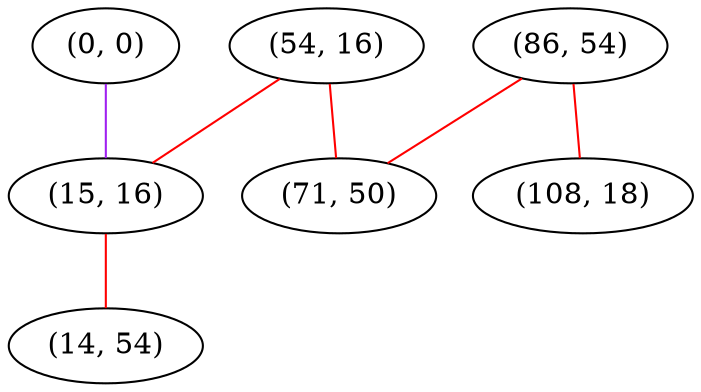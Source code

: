 graph "" {
"(0, 0)";
"(86, 54)";
"(54, 16)";
"(71, 50)";
"(108, 18)";
"(15, 16)";
"(14, 54)";
"(0, 0)" -- "(15, 16)"  [color=purple, key=0, weight=4];
"(86, 54)" -- "(108, 18)"  [color=red, key=0, weight=1];
"(86, 54)" -- "(71, 50)"  [color=red, key=0, weight=1];
"(54, 16)" -- "(15, 16)"  [color=red, key=0, weight=1];
"(54, 16)" -- "(71, 50)"  [color=red, key=0, weight=1];
"(15, 16)" -- "(14, 54)"  [color=red, key=0, weight=1];
}

